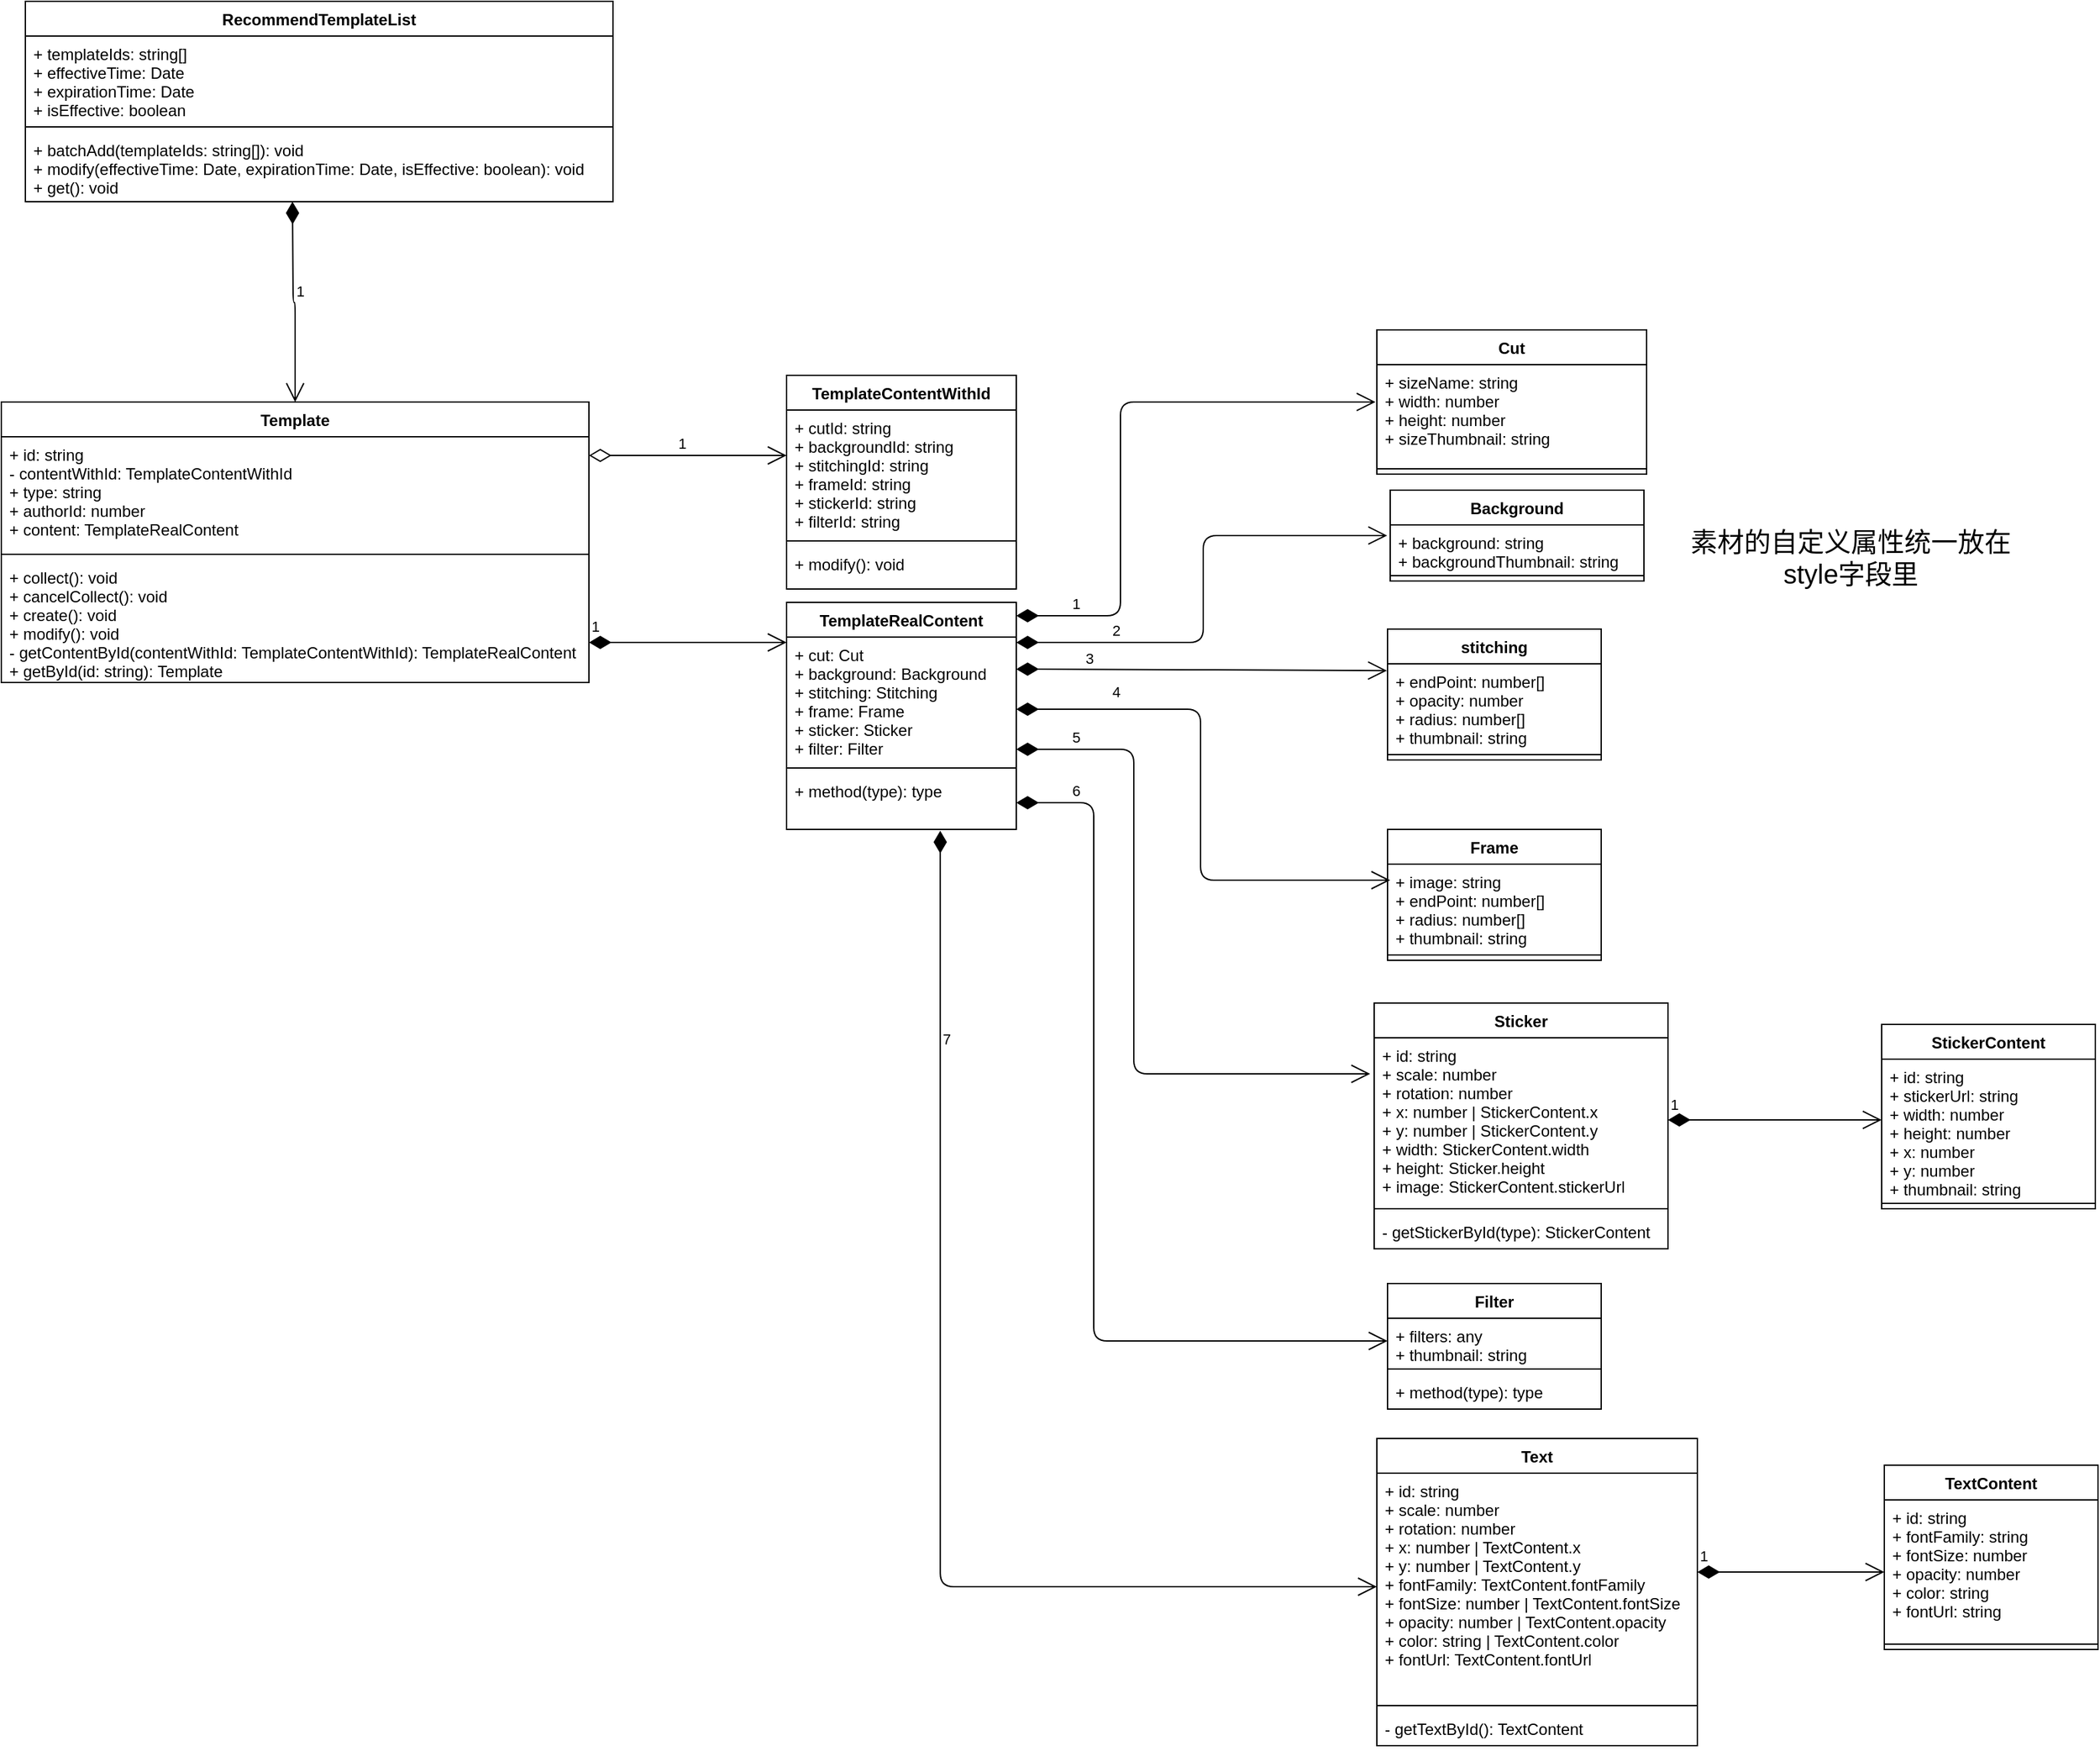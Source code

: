 <mxfile version="14.2.6" type="github">
  <diagram id="8jhjOeW3A8tFNFM3j3vJ" name="Page-1">
    <mxGraphModel dx="946" dy="550" grid="1" gridSize="10" guides="1" tooltips="1" connect="1" arrows="1" fold="1" page="1" pageScale="1" pageWidth="2336" pageHeight="1654" math="0" shadow="0">
      <root>
        <mxCell id="0" />
        <mxCell id="1" parent="0" />
        <mxCell id="CpujZRGqxjHT9dfPmAvb-1" value="Template" style="swimlane;fontStyle=1;align=center;verticalAlign=top;childLayout=stackLayout;horizontal=1;startSize=26;horizontalStack=0;resizeParent=1;resizeParentMax=0;resizeLast=0;collapsible=1;marginBottom=0;" parent="1" vertex="1">
          <mxGeometry x="380" y="604" width="440" height="210" as="geometry" />
        </mxCell>
        <mxCell id="CpujZRGqxjHT9dfPmAvb-2" value="+ id: string&#xa;- contentWithId: TemplateContentWithId&#xa;+ type: string&#xa;+ authorId: number&#xa;+ content: TemplateRealContent" style="text;strokeColor=none;fillColor=none;align=left;verticalAlign=top;spacingLeft=4;spacingRight=4;overflow=hidden;rotatable=0;points=[[0,0.5],[1,0.5]];portConstraint=eastwest;" parent="CpujZRGqxjHT9dfPmAvb-1" vertex="1">
          <mxGeometry y="26" width="440" height="84" as="geometry" />
        </mxCell>
        <mxCell id="CpujZRGqxjHT9dfPmAvb-3" value="" style="line;strokeWidth=1;fillColor=none;align=left;verticalAlign=middle;spacingTop=-1;spacingLeft=3;spacingRight=3;rotatable=0;labelPosition=right;points=[];portConstraint=eastwest;" parent="CpujZRGqxjHT9dfPmAvb-1" vertex="1">
          <mxGeometry y="110" width="440" height="8" as="geometry" />
        </mxCell>
        <mxCell id="CpujZRGqxjHT9dfPmAvb-4" value="+ collect(): void&#xa;+ cancelCollect(): void&#xa;+ create(): void&#xa;+ modify(): void&#xa;- getContentById(contentWithId: TemplateContentWithId): TemplateRealContent&#xa;+ getById(id: string): Template" style="text;strokeColor=none;fillColor=none;align=left;verticalAlign=top;spacingLeft=4;spacingRight=4;overflow=hidden;rotatable=0;points=[[0,0.5],[1,0.5]];portConstraint=eastwest;" parent="CpujZRGqxjHT9dfPmAvb-1" vertex="1">
          <mxGeometry y="118" width="440" height="92" as="geometry" />
        </mxCell>
        <mxCell id="CpujZRGqxjHT9dfPmAvb-5" value="RecommendTemplateList" style="swimlane;fontStyle=1;align=center;verticalAlign=top;childLayout=stackLayout;horizontal=1;startSize=26;horizontalStack=0;resizeParent=1;resizeParentMax=0;resizeLast=0;collapsible=1;marginBottom=0;" parent="1" vertex="1">
          <mxGeometry x="398" y="304" width="440" height="150" as="geometry" />
        </mxCell>
        <mxCell id="CpujZRGqxjHT9dfPmAvb-6" value="+ templateIds: string[]&#xa;+ effectiveTime: Date&#xa;+ expirationTime: Date&#xa;+ isEffective: boolean" style="text;strokeColor=none;fillColor=none;align=left;verticalAlign=top;spacingLeft=4;spacingRight=4;overflow=hidden;rotatable=0;points=[[0,0.5],[1,0.5]];portConstraint=eastwest;" parent="CpujZRGqxjHT9dfPmAvb-5" vertex="1">
          <mxGeometry y="26" width="440" height="64" as="geometry" />
        </mxCell>
        <mxCell id="CpujZRGqxjHT9dfPmAvb-7" value="" style="line;strokeWidth=1;fillColor=none;align=left;verticalAlign=middle;spacingTop=-1;spacingLeft=3;spacingRight=3;rotatable=0;labelPosition=right;points=[];portConstraint=eastwest;" parent="CpujZRGqxjHT9dfPmAvb-5" vertex="1">
          <mxGeometry y="90" width="440" height="8" as="geometry" />
        </mxCell>
        <mxCell id="CpujZRGqxjHT9dfPmAvb-8" value="+ batchAdd(templateIds: string[]): void&#xa;+ modify(effectiveTime: Date, expirationTime: Date, isEffective: boolean): void&#xa;+ get(): void" style="text;strokeColor=none;fillColor=none;align=left;verticalAlign=top;spacingLeft=4;spacingRight=4;overflow=hidden;rotatable=0;points=[[0,0.5],[1,0.5]];portConstraint=eastwest;" parent="CpujZRGqxjHT9dfPmAvb-5" vertex="1">
          <mxGeometry y="98" width="440" height="52" as="geometry" />
        </mxCell>
        <mxCell id="CpujZRGqxjHT9dfPmAvb-9" value="1" style="endArrow=open;html=1;endSize=12;startArrow=diamondThin;startSize=14;startFill=1;edgeStyle=orthogonalEdgeStyle;align=left;verticalAlign=bottom;entryX=0.5;entryY=0;entryDx=0;entryDy=0;" parent="1" target="CpujZRGqxjHT9dfPmAvb-1" edge="1">
          <mxGeometry relative="1" as="geometry">
            <mxPoint x="598" y="454" as="sourcePoint" />
            <mxPoint x="598" y="544" as="targetPoint" />
            <Array as="points" />
            <mxPoint as="offset" />
          </mxGeometry>
        </mxCell>
        <mxCell id="CpujZRGqxjHT9dfPmAvb-10" value="1" style="endArrow=open;html=1;endSize=12;startArrow=diamondThin;startSize=14;startFill=0;edgeStyle=orthogonalEdgeStyle;align=left;verticalAlign=bottom;" parent="1" edge="1">
          <mxGeometry x="-0.125" relative="1" as="geometry">
            <mxPoint x="820" y="644" as="sourcePoint" />
            <mxPoint x="968" y="644" as="targetPoint" />
            <mxPoint as="offset" />
          </mxGeometry>
        </mxCell>
        <mxCell id="CpujZRGqxjHT9dfPmAvb-11" value="TemplateContentWithId" style="swimlane;fontStyle=1;align=center;verticalAlign=top;childLayout=stackLayout;horizontal=1;startSize=26;horizontalStack=0;resizeParent=1;resizeParentMax=0;resizeLast=0;collapsible=1;marginBottom=0;html=0;" parent="1" vertex="1">
          <mxGeometry x="968" y="584" width="172" height="160" as="geometry" />
        </mxCell>
        <mxCell id="CpujZRGqxjHT9dfPmAvb-12" value="+ cutId: string&#xa;+ backgroundId: string&#xa;+ stitchingId: string&#xa;+ frameId: string&#xa;+ stickerId: string&#xa;+ filterId: string" style="text;strokeColor=none;fillColor=none;align=left;verticalAlign=top;spacingLeft=4;spacingRight=4;overflow=hidden;rotatable=0;points=[[0,0.5],[1,0.5]];portConstraint=eastwest;" parent="CpujZRGqxjHT9dfPmAvb-11" vertex="1">
          <mxGeometry y="26" width="172" height="94" as="geometry" />
        </mxCell>
        <mxCell id="CpujZRGqxjHT9dfPmAvb-13" value="" style="line;strokeWidth=1;fillColor=none;align=left;verticalAlign=middle;spacingTop=-1;spacingLeft=3;spacingRight=3;rotatable=0;labelPosition=right;points=[];portConstraint=eastwest;" parent="CpujZRGqxjHT9dfPmAvb-11" vertex="1">
          <mxGeometry y="120" width="172" height="8" as="geometry" />
        </mxCell>
        <mxCell id="CpujZRGqxjHT9dfPmAvb-14" value="+ modify(): void" style="text;strokeColor=none;fillColor=none;align=left;verticalAlign=top;spacingLeft=4;spacingRight=4;overflow=hidden;rotatable=0;points=[[0,0.5],[1,0.5]];portConstraint=eastwest;" parent="CpujZRGqxjHT9dfPmAvb-11" vertex="1">
          <mxGeometry y="128" width="172" height="32" as="geometry" />
        </mxCell>
        <mxCell id="CpujZRGqxjHT9dfPmAvb-15" value="1" style="endArrow=open;html=1;endSize=12;startArrow=diamondThin;startSize=14;startFill=1;edgeStyle=orthogonalEdgeStyle;align=left;verticalAlign=bottom;" parent="1" edge="1">
          <mxGeometry x="-1" y="3" relative="1" as="geometry">
            <mxPoint x="820" y="784" as="sourcePoint" />
            <mxPoint x="968" y="784" as="targetPoint" />
          </mxGeometry>
        </mxCell>
        <mxCell id="CpujZRGqxjHT9dfPmAvb-16" value="TemplateRealContent" style="swimlane;fontStyle=1;align=center;verticalAlign=top;childLayout=stackLayout;horizontal=1;startSize=26;horizontalStack=0;resizeParent=1;resizeParentMax=0;resizeLast=0;collapsible=1;marginBottom=0;html=0;" parent="1" vertex="1">
          <mxGeometry x="968" y="754" width="172" height="170" as="geometry" />
        </mxCell>
        <mxCell id="CpujZRGqxjHT9dfPmAvb-17" value="+ cut: Cut&#xa;+ background: Background&#xa;+ stitching: Stitching&#xa;+ frame: Frame&#xa;+ sticker: Sticker&#xa;+ filter: Filter" style="text;strokeColor=none;fillColor=none;align=left;verticalAlign=top;spacingLeft=4;spacingRight=4;overflow=hidden;rotatable=0;points=[[0,0.5],[1,0.5]];portConstraint=eastwest;" parent="CpujZRGqxjHT9dfPmAvb-16" vertex="1">
          <mxGeometry y="26" width="172" height="94" as="geometry" />
        </mxCell>
        <mxCell id="CpujZRGqxjHT9dfPmAvb-18" value="" style="line;strokeWidth=1;fillColor=none;align=left;verticalAlign=middle;spacingTop=-1;spacingLeft=3;spacingRight=3;rotatable=0;labelPosition=right;points=[];portConstraint=eastwest;" parent="CpujZRGqxjHT9dfPmAvb-16" vertex="1">
          <mxGeometry y="120" width="172" height="8" as="geometry" />
        </mxCell>
        <mxCell id="CpujZRGqxjHT9dfPmAvb-19" value="+ method(type): type" style="text;strokeColor=none;fillColor=none;align=left;verticalAlign=top;spacingLeft=4;spacingRight=4;overflow=hidden;rotatable=0;points=[[0,0.5],[1,0.5]];portConstraint=eastwest;" parent="CpujZRGqxjHT9dfPmAvb-16" vertex="1">
          <mxGeometry y="128" width="172" height="42" as="geometry" />
        </mxCell>
        <mxCell id="CpujZRGqxjHT9dfPmAvb-20" value="1" style="endArrow=open;html=1;endSize=12;startArrow=diamondThin;startSize=14;startFill=1;edgeStyle=orthogonalEdgeStyle;align=left;verticalAlign=bottom;entryX=-0.005;entryY=0.378;entryDx=0;entryDy=0;entryPerimeter=0;" parent="1" target="CpujZRGqxjHT9dfPmAvb-26" edge="1">
          <mxGeometry x="-0.814" relative="1" as="geometry">
            <mxPoint x="1140" y="764" as="sourcePoint" />
            <mxPoint x="1360" y="610" as="targetPoint" />
            <Array as="points">
              <mxPoint x="1218" y="764" />
              <mxPoint x="1218" y="604" />
            </Array>
            <mxPoint as="offset" />
          </mxGeometry>
        </mxCell>
        <mxCell id="CpujZRGqxjHT9dfPmAvb-21" value="3" style="endArrow=open;html=1;endSize=12;startArrow=diamondThin;startSize=14;startFill=1;edgeStyle=orthogonalEdgeStyle;align=left;verticalAlign=bottom;entryX=-0.003;entryY=0.08;entryDx=0;entryDy=0;entryPerimeter=0;" parent="1" target="CpujZRGqxjHT9dfPmAvb-30" edge="1">
          <mxGeometry x="-0.641" y="-1" relative="1" as="geometry">
            <mxPoint x="1140" y="804" as="sourcePoint" />
            <mxPoint x="1288" y="804" as="targetPoint" />
            <mxPoint as="offset" />
          </mxGeometry>
        </mxCell>
        <mxCell id="CpujZRGqxjHT9dfPmAvb-22" value="4" style="endArrow=open;html=1;endSize=12;startArrow=diamondThin;startSize=14;startFill=1;edgeStyle=orthogonalEdgeStyle;align=left;verticalAlign=bottom;" parent="1" edge="1">
          <mxGeometry x="-0.657" y="4" relative="1" as="geometry">
            <mxPoint x="1140" y="834" as="sourcePoint" />
            <mxPoint x="1420" y="962" as="targetPoint" />
            <Array as="points">
              <mxPoint x="1278" y="834" />
              <mxPoint x="1278" y="962" />
              <mxPoint x="1416" y="962" />
            </Array>
            <mxPoint as="offset" />
          </mxGeometry>
        </mxCell>
        <mxCell id="CpujZRGqxjHT9dfPmAvb-23" value="5" style="endArrow=open;html=1;endSize=12;startArrow=diamondThin;startSize=14;startFill=1;edgeStyle=orthogonalEdgeStyle;align=left;verticalAlign=bottom;" parent="1" edge="1">
          <mxGeometry x="-0.843" relative="1" as="geometry">
            <mxPoint x="1140" y="864" as="sourcePoint" />
            <mxPoint x="1405" y="1107" as="targetPoint" />
            <Array as="points">
              <mxPoint x="1228" y="864" />
              <mxPoint x="1228" y="1107" />
            </Array>
            <mxPoint as="offset" />
          </mxGeometry>
        </mxCell>
        <mxCell id="CpujZRGqxjHT9dfPmAvb-24" value="6" style="endArrow=open;html=1;endSize=12;startArrow=diamondThin;startSize=14;startFill=1;edgeStyle=orthogonalEdgeStyle;align=left;verticalAlign=bottom;entryX=0;entryY=0.5;entryDx=0;entryDy=0;" parent="1" target="CpujZRGqxjHT9dfPmAvb-42" edge="1">
          <mxGeometry x="-0.882" relative="1" as="geometry">
            <mxPoint x="1140" y="904" as="sourcePoint" />
            <mxPoint x="1370" y="1260" as="targetPoint" />
            <Array as="points">
              <mxPoint x="1198" y="904" />
              <mxPoint x="1198" y="1307" />
            </Array>
            <mxPoint as="offset" />
          </mxGeometry>
        </mxCell>
        <mxCell id="CpujZRGqxjHT9dfPmAvb-25" value="Cut" style="swimlane;fontStyle=1;align=center;verticalAlign=top;childLayout=stackLayout;horizontal=1;startSize=26;horizontalStack=0;resizeParent=1;resizeParentMax=0;resizeLast=0;collapsible=1;marginBottom=0;html=0;" parent="1" vertex="1">
          <mxGeometry x="1410" y="550" width="202" height="108" as="geometry" />
        </mxCell>
        <mxCell id="CpujZRGqxjHT9dfPmAvb-26" value="+ sizeName: string&#xa;+ width: number&#xa;+ height: number&#xa;+ sizeThumbnail: string" style="text;strokeColor=none;fillColor=none;align=left;verticalAlign=top;spacingLeft=4;spacingRight=4;overflow=hidden;rotatable=0;points=[[0,0.5],[1,0.5]];portConstraint=eastwest;" parent="CpujZRGqxjHT9dfPmAvb-25" vertex="1">
          <mxGeometry y="26" width="202" height="74" as="geometry" />
        </mxCell>
        <mxCell id="CpujZRGqxjHT9dfPmAvb-27" value="" style="line;strokeWidth=1;fillColor=none;align=left;verticalAlign=middle;spacingTop=-1;spacingLeft=3;spacingRight=3;rotatable=0;labelPosition=right;points=[];portConstraint=eastwest;" parent="CpujZRGqxjHT9dfPmAvb-25" vertex="1">
          <mxGeometry y="100" width="202" height="8" as="geometry" />
        </mxCell>
        <mxCell id="CpujZRGqxjHT9dfPmAvb-29" value="stitching" style="swimlane;fontStyle=1;align=center;verticalAlign=top;childLayout=stackLayout;horizontal=1;startSize=26;horizontalStack=0;resizeParent=1;resizeParentMax=0;resizeLast=0;collapsible=1;marginBottom=0;html=0;" parent="1" vertex="1">
          <mxGeometry x="1418" y="774" width="160" height="98" as="geometry" />
        </mxCell>
        <mxCell id="CpujZRGqxjHT9dfPmAvb-30" value="+ endPoint: number[]&#xa;+ opacity: number&#xa;+ radius: number[]&#xa;+ thumbnail: string" style="text;strokeColor=none;fillColor=none;align=left;verticalAlign=top;spacingLeft=4;spacingRight=4;overflow=hidden;rotatable=0;points=[[0,0.5],[1,0.5]];portConstraint=eastwest;" parent="CpujZRGqxjHT9dfPmAvb-29" vertex="1">
          <mxGeometry y="26" width="160" height="64" as="geometry" />
        </mxCell>
        <mxCell id="CpujZRGqxjHT9dfPmAvb-31" value="" style="line;strokeWidth=1;fillColor=none;align=left;verticalAlign=middle;spacingTop=-1;spacingLeft=3;spacingRight=3;rotatable=0;labelPosition=right;points=[];portConstraint=eastwest;" parent="CpujZRGqxjHT9dfPmAvb-29" vertex="1">
          <mxGeometry y="90" width="160" height="8" as="geometry" />
        </mxCell>
        <mxCell id="CpujZRGqxjHT9dfPmAvb-33" value="Sticker" style="swimlane;fontStyle=1;align=center;verticalAlign=top;childLayout=stackLayout;horizontal=1;startSize=26;horizontalStack=0;resizeParent=1;resizeParentMax=0;resizeLast=0;collapsible=1;marginBottom=0;html=0;" parent="1" vertex="1">
          <mxGeometry x="1408" y="1054" width="220" height="184" as="geometry" />
        </mxCell>
        <mxCell id="CpujZRGqxjHT9dfPmAvb-34" value="+ id: string&#xa;+ scale: number&#xa;+ rotation: number&#xa;+ x: number | StickerContent.x&#xa;+ y: number | StickerContent.y&#xa;+ width: StickerContent.width&#xa;+ height: Sticker.height&#xa;+ image: StickerContent.stickerUrl" style="text;strokeColor=none;fillColor=none;align=left;verticalAlign=top;spacingLeft=4;spacingRight=4;overflow=hidden;rotatable=0;points=[[0,0.5],[1,0.5]];portConstraint=eastwest;" parent="CpujZRGqxjHT9dfPmAvb-33" vertex="1">
          <mxGeometry y="26" width="220" height="124" as="geometry" />
        </mxCell>
        <mxCell id="CpujZRGqxjHT9dfPmAvb-35" value="" style="line;strokeWidth=1;fillColor=none;align=left;verticalAlign=middle;spacingTop=-1;spacingLeft=3;spacingRight=3;rotatable=0;labelPosition=right;points=[];portConstraint=eastwest;" parent="CpujZRGqxjHT9dfPmAvb-33" vertex="1">
          <mxGeometry y="150" width="220" height="8" as="geometry" />
        </mxCell>
        <mxCell id="CpujZRGqxjHT9dfPmAvb-36" value="- getStickerById(type): StickerContent" style="text;strokeColor=none;fillColor=none;align=left;verticalAlign=top;spacingLeft=4;spacingRight=4;overflow=hidden;rotatable=0;points=[[0,0.5],[1,0.5]];portConstraint=eastwest;" parent="CpujZRGqxjHT9dfPmAvb-33" vertex="1">
          <mxGeometry y="158" width="220" height="26" as="geometry" />
        </mxCell>
        <mxCell id="CpujZRGqxjHT9dfPmAvb-37" value="Frame" style="swimlane;fontStyle=1;align=center;verticalAlign=top;childLayout=stackLayout;horizontal=1;startSize=26;horizontalStack=0;resizeParent=1;resizeParentMax=0;resizeLast=0;collapsible=1;marginBottom=0;html=0;" parent="1" vertex="1">
          <mxGeometry x="1418" y="924" width="160" height="98" as="geometry" />
        </mxCell>
        <mxCell id="CpujZRGqxjHT9dfPmAvb-38" value="+ image: string&#xa;+ endPoint: number[]&#xa;+ radius: number[]&#xa;+ thumbnail: string" style="text;strokeColor=none;fillColor=none;align=left;verticalAlign=top;spacingLeft=4;spacingRight=4;overflow=hidden;rotatable=0;points=[[0,0.5],[1,0.5]];portConstraint=eastwest;" parent="CpujZRGqxjHT9dfPmAvb-37" vertex="1">
          <mxGeometry y="26" width="160" height="64" as="geometry" />
        </mxCell>
        <mxCell id="CpujZRGqxjHT9dfPmAvb-39" value="" style="line;strokeWidth=1;fillColor=none;align=left;verticalAlign=middle;spacingTop=-1;spacingLeft=3;spacingRight=3;rotatable=0;labelPosition=right;points=[];portConstraint=eastwest;" parent="CpujZRGqxjHT9dfPmAvb-37" vertex="1">
          <mxGeometry y="90" width="160" height="8" as="geometry" />
        </mxCell>
        <mxCell id="CpujZRGqxjHT9dfPmAvb-41" value="Filter" style="swimlane;fontStyle=1;align=center;verticalAlign=top;childLayout=stackLayout;horizontal=1;startSize=26;horizontalStack=0;resizeParent=1;resizeParentMax=0;resizeLast=0;collapsible=1;marginBottom=0;html=0;" parent="1" vertex="1">
          <mxGeometry x="1418" y="1264" width="160" height="94" as="geometry" />
        </mxCell>
        <mxCell id="CpujZRGqxjHT9dfPmAvb-42" value="+ filters: any&#xa;+ thumbnail: string" style="text;strokeColor=none;fillColor=none;align=left;verticalAlign=top;spacingLeft=4;spacingRight=4;overflow=hidden;rotatable=0;points=[[0,0.5],[1,0.5]];portConstraint=eastwest;" parent="CpujZRGqxjHT9dfPmAvb-41" vertex="1">
          <mxGeometry y="26" width="160" height="34" as="geometry" />
        </mxCell>
        <mxCell id="CpujZRGqxjHT9dfPmAvb-43" value="" style="line;strokeWidth=1;fillColor=none;align=left;verticalAlign=middle;spacingTop=-1;spacingLeft=3;spacingRight=3;rotatable=0;labelPosition=right;points=[];portConstraint=eastwest;" parent="CpujZRGqxjHT9dfPmAvb-41" vertex="1">
          <mxGeometry y="60" width="160" height="8" as="geometry" />
        </mxCell>
        <mxCell id="CpujZRGqxjHT9dfPmAvb-44" value="+ method(type): type" style="text;strokeColor=none;fillColor=none;align=left;verticalAlign=top;spacingLeft=4;spacingRight=4;overflow=hidden;rotatable=0;points=[[0,0.5],[1,0.5]];portConstraint=eastwest;" parent="CpujZRGqxjHT9dfPmAvb-41" vertex="1">
          <mxGeometry y="68" width="160" height="26" as="geometry" />
        </mxCell>
        <mxCell id="CpujZRGqxjHT9dfPmAvb-45" value="StickerContent" style="swimlane;fontStyle=1;align=center;verticalAlign=top;childLayout=stackLayout;horizontal=1;startSize=26;horizontalStack=0;resizeParent=1;resizeParentMax=0;resizeLast=0;collapsible=1;marginBottom=0;html=0;" parent="1" vertex="1">
          <mxGeometry x="1788" y="1070" width="160" height="138" as="geometry" />
        </mxCell>
        <mxCell id="CpujZRGqxjHT9dfPmAvb-46" value="+ id: string&#xa;+ stickerUrl: string&#xa;+ width: number&#xa;+ height: number&#xa;+ x: number&#xa;+ y: number&#xa;+ thumbnail: string" style="text;strokeColor=none;fillColor=none;align=left;verticalAlign=top;spacingLeft=4;spacingRight=4;overflow=hidden;rotatable=0;points=[[0,0.5],[1,0.5]];portConstraint=eastwest;" parent="CpujZRGqxjHT9dfPmAvb-45" vertex="1">
          <mxGeometry y="26" width="160" height="104" as="geometry" />
        </mxCell>
        <mxCell id="CpujZRGqxjHT9dfPmAvb-47" value="" style="line;strokeWidth=1;fillColor=none;align=left;verticalAlign=middle;spacingTop=-1;spacingLeft=3;spacingRight=3;rotatable=0;labelPosition=right;points=[];portConstraint=eastwest;" parent="CpujZRGqxjHT9dfPmAvb-45" vertex="1">
          <mxGeometry y="130" width="160" height="8" as="geometry" />
        </mxCell>
        <mxCell id="CpujZRGqxjHT9dfPmAvb-49" value="1" style="endArrow=open;html=1;endSize=12;startArrow=diamondThin;startSize=14;startFill=1;edgeStyle=orthogonalEdgeStyle;align=left;verticalAlign=bottom;" parent="1" edge="1">
          <mxGeometry x="-1" y="3" relative="1" as="geometry">
            <mxPoint x="1628" y="1141.5" as="sourcePoint" />
            <mxPoint x="1788" y="1141.5" as="targetPoint" />
          </mxGeometry>
        </mxCell>
        <mxCell id="Pcb9BPrG1WCRU1I-seca-1" value="Background" style="swimlane;fontStyle=1;align=center;verticalAlign=top;childLayout=stackLayout;horizontal=1;startSize=26;horizontalStack=0;resizeParent=1;resizeParentMax=0;resizeLast=0;collapsible=1;marginBottom=0;" parent="1" vertex="1">
          <mxGeometry x="1420" y="670" width="190" height="68" as="geometry" />
        </mxCell>
        <mxCell id="Pcb9BPrG1WCRU1I-seca-2" value="+ background: string&#xa;+ backgroundThumbnail: string" style="text;strokeColor=none;fillColor=none;align=left;verticalAlign=top;spacingLeft=4;spacingRight=4;overflow=hidden;rotatable=0;points=[[0,0.5],[1,0.5]];portConstraint=eastwest;" parent="Pcb9BPrG1WCRU1I-seca-1" vertex="1">
          <mxGeometry y="26" width="190" height="34" as="geometry" />
        </mxCell>
        <mxCell id="Pcb9BPrG1WCRU1I-seca-3" value="" style="line;strokeWidth=1;fillColor=none;align=left;verticalAlign=middle;spacingTop=-1;spacingLeft=3;spacingRight=3;rotatable=0;labelPosition=right;points=[];portConstraint=eastwest;" parent="Pcb9BPrG1WCRU1I-seca-1" vertex="1">
          <mxGeometry y="60" width="190" height="8" as="geometry" />
        </mxCell>
        <mxCell id="Pcb9BPrG1WCRU1I-seca-5" value="2" style="endArrow=open;html=1;endSize=12;startArrow=diamondThin;startSize=14;startFill=1;edgeStyle=orthogonalEdgeStyle;align=left;verticalAlign=bottom;exitX=1;exitY=0.043;exitDx=0;exitDy=0;exitPerimeter=0;entryX=-0.012;entryY=0.235;entryDx=0;entryDy=0;entryPerimeter=0;" parent="1" source="CpujZRGqxjHT9dfPmAvb-17" target="Pcb9BPrG1WCRU1I-seca-2" edge="1">
          <mxGeometry x="-0.609" relative="1" as="geometry">
            <mxPoint x="1400" y="760" as="sourcePoint" />
            <mxPoint x="1560" y="760" as="targetPoint" />
            <mxPoint as="offset" />
          </mxGeometry>
        </mxCell>
        <mxCell id="mSXX4sIBjVMAqW9v_1ZW-1" value="Text" style="swimlane;fontStyle=1;align=center;verticalAlign=top;childLayout=stackLayout;horizontal=1;startSize=26;horizontalStack=0;resizeParent=1;resizeParentMax=0;resizeLast=0;collapsible=1;marginBottom=0;" vertex="1" parent="1">
          <mxGeometry x="1410" y="1380" width="240" height="230" as="geometry" />
        </mxCell>
        <mxCell id="mSXX4sIBjVMAqW9v_1ZW-2" value="+ id: string&#xa;+ scale: number&#xa;+ rotation: number&#xa;+ x: number | TextContent.x&#xa;+ y: number | TextContent.y&#xa;+ fontFamily: TextContent.fontFamily&#xa;+ fontSize: number | TextContent.fontSize&#xa;+ opacity: number | TextContent.opacity&#xa;+ color: string | TextContent.color&#xa;+ fontUrl: TextContent.fontUrl" style="text;strokeColor=none;fillColor=none;align=left;verticalAlign=top;spacingLeft=4;spacingRight=4;overflow=hidden;rotatable=0;points=[[0,0.5],[1,0.5]];portConstraint=eastwest;" vertex="1" parent="mSXX4sIBjVMAqW9v_1ZW-1">
          <mxGeometry y="26" width="240" height="170" as="geometry" />
        </mxCell>
        <mxCell id="mSXX4sIBjVMAqW9v_1ZW-3" value="" style="line;strokeWidth=1;fillColor=none;align=left;verticalAlign=middle;spacingTop=-1;spacingLeft=3;spacingRight=3;rotatable=0;labelPosition=right;points=[];portConstraint=eastwest;" vertex="1" parent="mSXX4sIBjVMAqW9v_1ZW-1">
          <mxGeometry y="196" width="240" height="8" as="geometry" />
        </mxCell>
        <mxCell id="mSXX4sIBjVMAqW9v_1ZW-4" value="- getTextById(): TextContent" style="text;strokeColor=none;fillColor=none;align=left;verticalAlign=top;spacingLeft=4;spacingRight=4;overflow=hidden;rotatable=0;points=[[0,0.5],[1,0.5]];portConstraint=eastwest;" vertex="1" parent="mSXX4sIBjVMAqW9v_1ZW-1">
          <mxGeometry y="204" width="240" height="26" as="geometry" />
        </mxCell>
        <mxCell id="mSXX4sIBjVMAqW9v_1ZW-5" value="TextContent" style="swimlane;fontStyle=1;align=center;verticalAlign=top;childLayout=stackLayout;horizontal=1;startSize=26;horizontalStack=0;resizeParent=1;resizeParentMax=0;resizeLast=0;collapsible=1;marginBottom=0;" vertex="1" parent="1">
          <mxGeometry x="1790" y="1400" width="160" height="138" as="geometry" />
        </mxCell>
        <mxCell id="mSXX4sIBjVMAqW9v_1ZW-6" value="+ id: string &#xa;+ fontFamily: string&#xa;+ fontSize: number&#xa;+ opacity: number&#xa;+ color: string&#xa;+ fontUrl: string" style="text;strokeColor=none;fillColor=none;align=left;verticalAlign=top;spacingLeft=4;spacingRight=4;overflow=hidden;rotatable=0;points=[[0,0.5],[1,0.5]];portConstraint=eastwest;" vertex="1" parent="mSXX4sIBjVMAqW9v_1ZW-5">
          <mxGeometry y="26" width="160" height="104" as="geometry" />
        </mxCell>
        <mxCell id="mSXX4sIBjVMAqW9v_1ZW-7" value="" style="line;strokeWidth=1;fillColor=none;align=left;verticalAlign=middle;spacingTop=-1;spacingLeft=3;spacingRight=3;rotatable=0;labelPosition=right;points=[];portConstraint=eastwest;" vertex="1" parent="mSXX4sIBjVMAqW9v_1ZW-5">
          <mxGeometry y="130" width="160" height="8" as="geometry" />
        </mxCell>
        <mxCell id="mSXX4sIBjVMAqW9v_1ZW-10" value="&lt;font style=&quot;font-size: 20px&quot;&gt;素材的自定义属性统一放在style字段里&lt;/font&gt;" style="text;html=1;strokeColor=none;fillColor=none;align=center;verticalAlign=middle;whiteSpace=wrap;rounded=0;" vertex="1" parent="1">
          <mxGeometry x="1640" y="640" width="250" height="160" as="geometry" />
        </mxCell>
        <mxCell id="mSXX4sIBjVMAqW9v_1ZW-11" value="1" style="endArrow=open;html=1;endSize=12;startArrow=diamondThin;startSize=14;startFill=1;edgeStyle=orthogonalEdgeStyle;align=left;verticalAlign=bottom;" edge="1" parent="1">
          <mxGeometry x="-1" y="3" relative="1" as="geometry">
            <mxPoint x="1650" y="1480" as="sourcePoint" />
            <mxPoint x="1790" y="1480" as="targetPoint" />
          </mxGeometry>
        </mxCell>
        <mxCell id="mSXX4sIBjVMAqW9v_1ZW-12" value="7" style="endArrow=open;html=1;endSize=12;startArrow=diamondThin;startSize=14;startFill=1;edgeStyle=orthogonalEdgeStyle;align=left;verticalAlign=bottom;exitX=0.669;exitY=1.024;exitDx=0;exitDy=0;exitPerimeter=0;entryX=0;entryY=0.5;entryDx=0;entryDy=0;" edge="1" parent="1" source="CpujZRGqxjHT9dfPmAvb-19" target="mSXX4sIBjVMAqW9v_1ZW-2">
          <mxGeometry x="-0.63" relative="1" as="geometry">
            <mxPoint x="1100" y="1110" as="sourcePoint" />
            <mxPoint x="1083" y="1360" as="targetPoint" />
            <mxPoint as="offset" />
          </mxGeometry>
        </mxCell>
      </root>
    </mxGraphModel>
  </diagram>
</mxfile>
